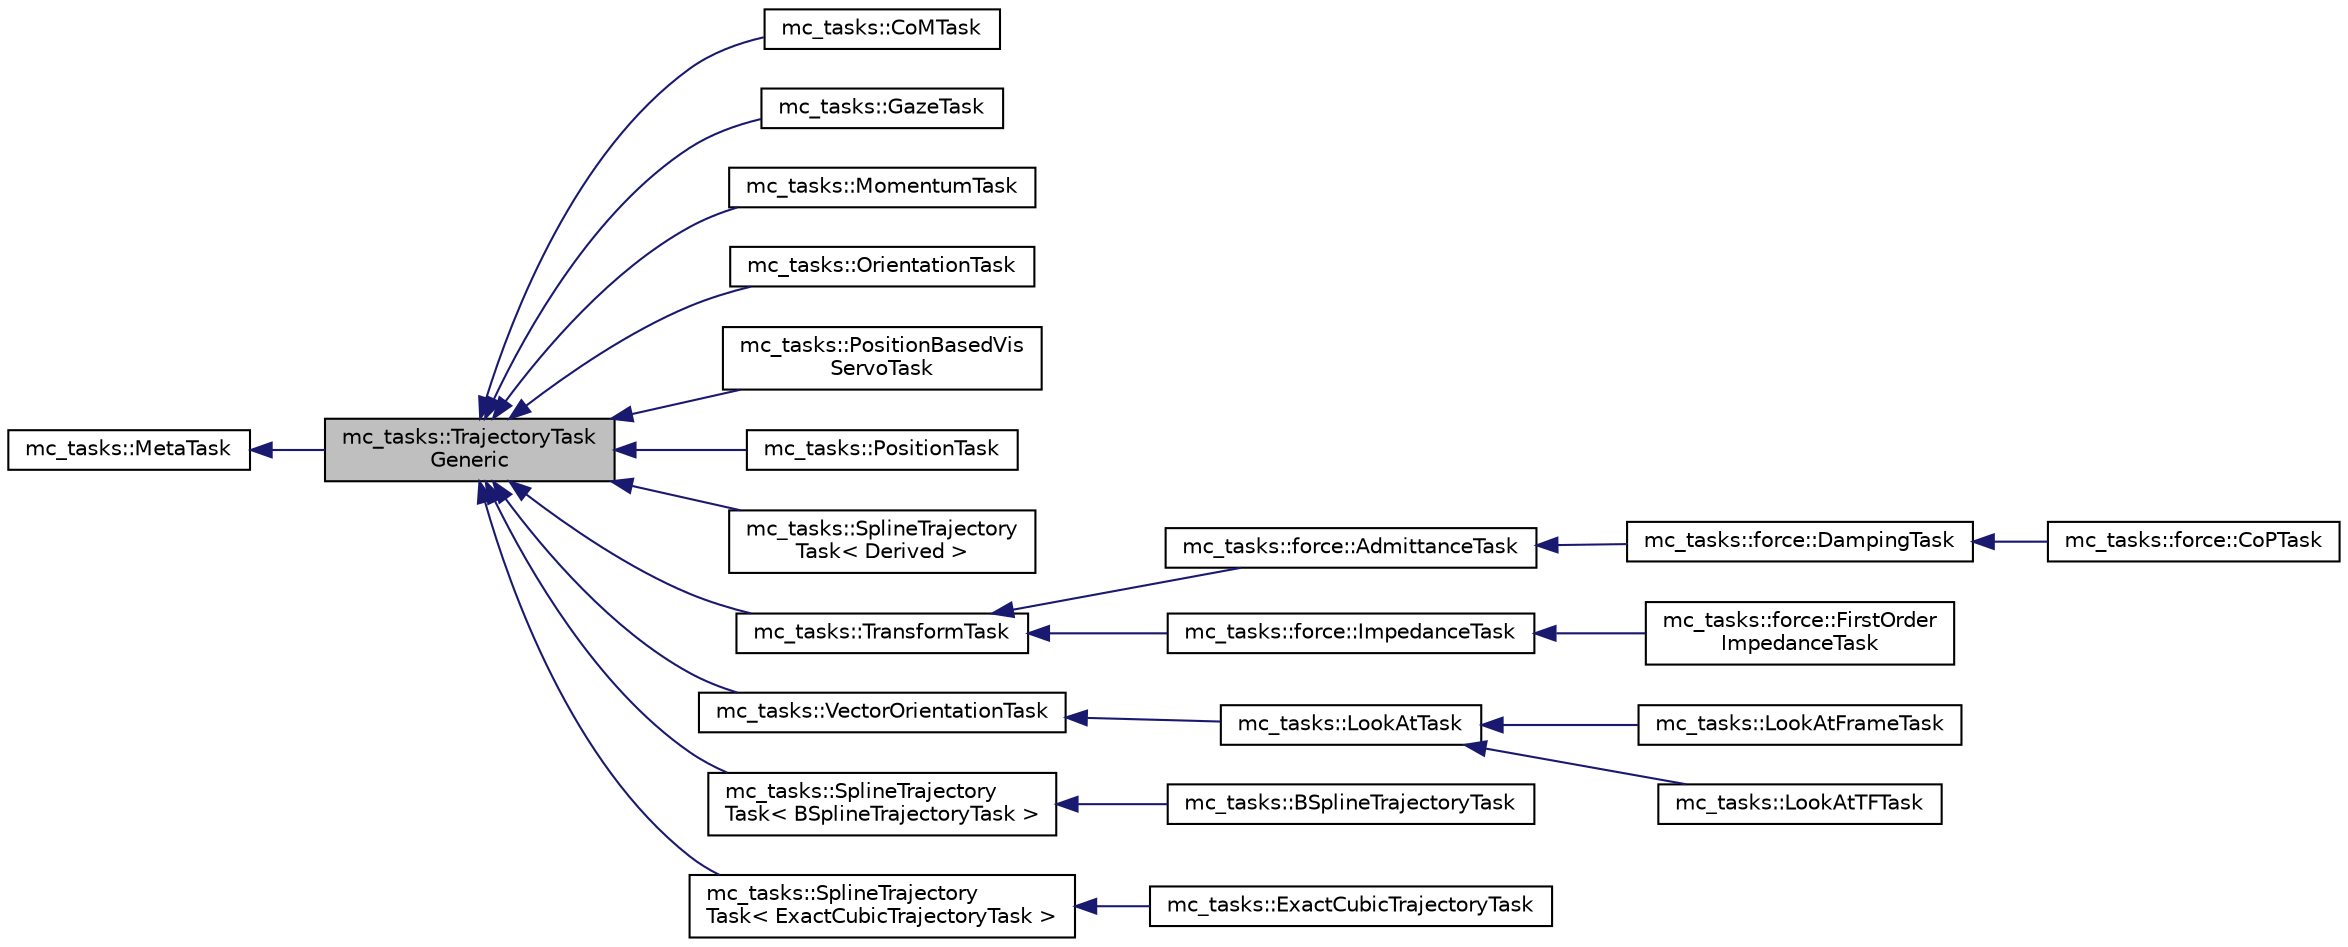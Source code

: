 digraph "mc_tasks::TrajectoryTaskGeneric"
{
 // INTERACTIVE_SVG=YES
  edge [fontname="Helvetica",fontsize="10",labelfontname="Helvetica",labelfontsize="10"];
  node [fontname="Helvetica",fontsize="10",shape=record];
  rankdir="LR";
  Node0 [label="mc_tasks::TrajectoryTask\lGeneric",height=0.2,width=0.4,color="black", fillcolor="grey75", style="filled", fontcolor="black"];
  Node1 -> Node0 [dir="back",color="midnightblue",fontsize="10",style="solid",fontname="Helvetica"];
  Node1 [label="mc_tasks::MetaTask",height=0.2,width=0.4,color="black", fillcolor="white", style="filled",URL="$structmc__tasks_1_1MetaTask.html",tooltip="Represents a generic task. "];
  Node0 -> Node2 [dir="back",color="midnightblue",fontsize="10",style="solid",fontname="Helvetica"];
  Node2 [label="mc_tasks::CoMTask",height=0.2,width=0.4,color="black", fillcolor="white", style="filled",URL="$structmc__tasks_1_1CoMTask.html",tooltip="Control a robot&#39;s CoM. "];
  Node0 -> Node3 [dir="back",color="midnightblue",fontsize="10",style="solid",fontname="Helvetica"];
  Node3 [label="mc_tasks::GazeTask",height=0.2,width=0.4,color="black", fillcolor="white", style="filled",URL="$structmc__tasks_1_1GazeTask.html",tooltip="Control the Gaze of a body. "];
  Node0 -> Node4 [dir="back",color="midnightblue",fontsize="10",style="solid",fontname="Helvetica"];
  Node4 [label="mc_tasks::MomentumTask",height=0.2,width=0.4,color="black", fillcolor="white", style="filled",URL="$structmc__tasks_1_1MomentumTask.html",tooltip="Control the momentum of a robot. "];
  Node0 -> Node5 [dir="back",color="midnightblue",fontsize="10",style="solid",fontname="Helvetica"];
  Node5 [label="mc_tasks::OrientationTask",height=0.2,width=0.4,color="black", fillcolor="white", style="filled",URL="$structmc__tasks_1_1OrientationTask.html",tooltip="Control the orientation of a frame. "];
  Node0 -> Node6 [dir="back",color="midnightblue",fontsize="10",style="solid",fontname="Helvetica"];
  Node6 [label="mc_tasks::PositionBasedVis\lServoTask",height=0.2,width=0.4,color="black", fillcolor="white", style="filled",URL="$structmc__tasks_1_1PositionBasedVisServoTask.html",tooltip="Servo an end-effector depending on position error in camera frame. "];
  Node0 -> Node7 [dir="back",color="midnightblue",fontsize="10",style="solid",fontname="Helvetica"];
  Node7 [label="mc_tasks::PositionTask",height=0.2,width=0.4,color="black", fillcolor="white", style="filled",URL="$structmc__tasks_1_1PositionTask.html",tooltip="Control the position of a frame. "];
  Node0 -> Node8 [dir="back",color="midnightblue",fontsize="10",style="solid",fontname="Helvetica"];
  Node8 [label="mc_tasks::SplineTrajectory\lTask\< Derived \>",height=0.2,width=0.4,color="black", fillcolor="white", style="filled",URL="$structmc__tasks_1_1SplineTrajectoryTask.html",tooltip="Generic CRTP implementation for a task tracking a curve in both position and orientation. This class takes care of much of the logic behind tracking a curve: "];
  Node0 -> Node9 [dir="back",color="midnightblue",fontsize="10",style="solid",fontname="Helvetica"];
  Node9 [label="mc_tasks::TransformTask",height=0.2,width=0.4,color="black", fillcolor="white", style="filled",URL="$structmc__tasks_1_1TransformTask.html",tooltip="Control a frame 6D pose. "];
  Node9 -> Node10 [dir="back",color="midnightblue",fontsize="10",style="solid",fontname="Helvetica"];
  Node10 [label="mc_tasks::force::AdmittanceTask",height=0.2,width=0.4,color="black", fillcolor="white", style="filled",URL="$structmc__tasks_1_1force_1_1AdmittanceTask.html",tooltip="Hybrid position-force control on a contacting end-effector. "];
  Node10 -> Node11 [dir="back",color="midnightblue",fontsize="10",style="solid",fontname="Helvetica"];
  Node11 [label="mc_tasks::force::DampingTask",height=0.2,width=0.4,color="black", fillcolor="white", style="filled",URL="$structmc__tasks_1_1force_1_1DampingTask.html",tooltip="Hybrid position-force control on a contacting end-effector. "];
  Node11 -> Node12 [dir="back",color="midnightblue",fontsize="10",style="solid",fontname="Helvetica"];
  Node12 [label="mc_tasks::force::CoPTask",height=0.2,width=0.4,color="black", fillcolor="white", style="filled",URL="$structmc__tasks_1_1force_1_1CoPTask.html",tooltip="Track center-of-pressure (CoP) references at contact. "];
  Node9 -> Node13 [dir="back",color="midnightblue",fontsize="10",style="solid",fontname="Helvetica"];
  Node13 [label="mc_tasks::force::ImpedanceTask",height=0.2,width=0.4,color="black", fillcolor="white", style="filled",URL="$structmc__tasks_1_1force_1_1ImpedanceTask.html",tooltip="Impedance control of the end-effector. "];
  Node13 -> Node14 [dir="back",color="midnightblue",fontsize="10",style="solid",fontname="Helvetica"];
  Node14 [label="mc_tasks::force::FirstOrder\lImpedanceTask",height=0.2,width=0.4,color="black", fillcolor="white", style="filled",URL="$structmc__tasks_1_1force_1_1FirstOrderImpedanceTask.html",tooltip="Impedance-based damping control of the end-effector. "];
  Node0 -> Node15 [dir="back",color="midnightblue",fontsize="10",style="solid",fontname="Helvetica"];
  Node15 [label="mc_tasks::VectorOrientationTask",height=0.2,width=0.4,color="black", fillcolor="white", style="filled",URL="$structmc__tasks_1_1VectorOrientationTask.html",tooltip="Control the orientation of a vector attached to a frame. "];
  Node15 -> Node16 [dir="back",color="midnightblue",fontsize="10",style="solid",fontname="Helvetica"];
  Node16 [label="mc_tasks::LookAtTask",height=0.2,width=0.4,color="black", fillcolor="white", style="filled",URL="$structmc__tasks_1_1LookAtTask.html",tooltip="Orient a \"gaze\" vector defined on a body to look towards a world position. This task is a convenience..."];
  Node16 -> Node17 [dir="back",color="midnightblue",fontsize="10",style="solid",fontname="Helvetica"];
  Node17 [label="mc_tasks::LookAtFrameTask",height=0.2,width=0.4,color="black", fillcolor="white", style="filled",URL="$structmc__tasks_1_1LookAtFrameTask.html",tooltip="Track a frame position with a \"gaze\" vector. This task is a convenience wrapper for LookAtTask that t..."];
  Node16 -> Node18 [dir="back",color="midnightblue",fontsize="10",style="solid",fontname="Helvetica"];
  Node18 [label="mc_tasks::LookAtTFTask",height=0.2,width=0.4,color="black", fillcolor="white", style="filled",URL="$structmc__tasks_1_1LookAtTFTask.html",tooltip="Control the gaze vector of a body to look towards a world position updated at each iteration from a R..."];
  Node0 -> Node19 [dir="back",color="midnightblue",fontsize="10",style="solid",fontname="Helvetica"];
  Node19 [label="mc_tasks::SplineTrajectory\lTask\< BSplineTrajectoryTask \>",height=0.2,width=0.4,color="black", fillcolor="white", style="filled",URL="$structmc__tasks_1_1SplineTrajectoryTask.html"];
  Node19 -> Node20 [dir="back",color="midnightblue",fontsize="10",style="solid",fontname="Helvetica"];
  Node20 [label="mc_tasks::BSplineTrajectoryTask",height=0.2,width=0.4,color="black", fillcolor="white", style="filled",URL="$structmc__tasks_1_1BSplineTrajectoryTask.html",tooltip="Track a bezier curve with a robot surface. "];
  Node0 -> Node21 [dir="back",color="midnightblue",fontsize="10",style="solid",fontname="Helvetica"];
  Node21 [label="mc_tasks::SplineTrajectory\lTask\< ExactCubicTrajectoryTask \>",height=0.2,width=0.4,color="black", fillcolor="white", style="filled",URL="$structmc__tasks_1_1SplineTrajectoryTask.html"];
  Node21 -> Node22 [dir="back",color="midnightblue",fontsize="10",style="solid",fontname="Helvetica"];
  Node22 [label="mc_tasks::ExactCubicTrajectoryTask",height=0.2,width=0.4,color="black", fillcolor="white", style="filled",URL="$structmc__tasks_1_1ExactCubicTrajectoryTask.html",tooltip="Track an exact cubic spline, that is a curve passing exactly through waypoints in position..."];
}

